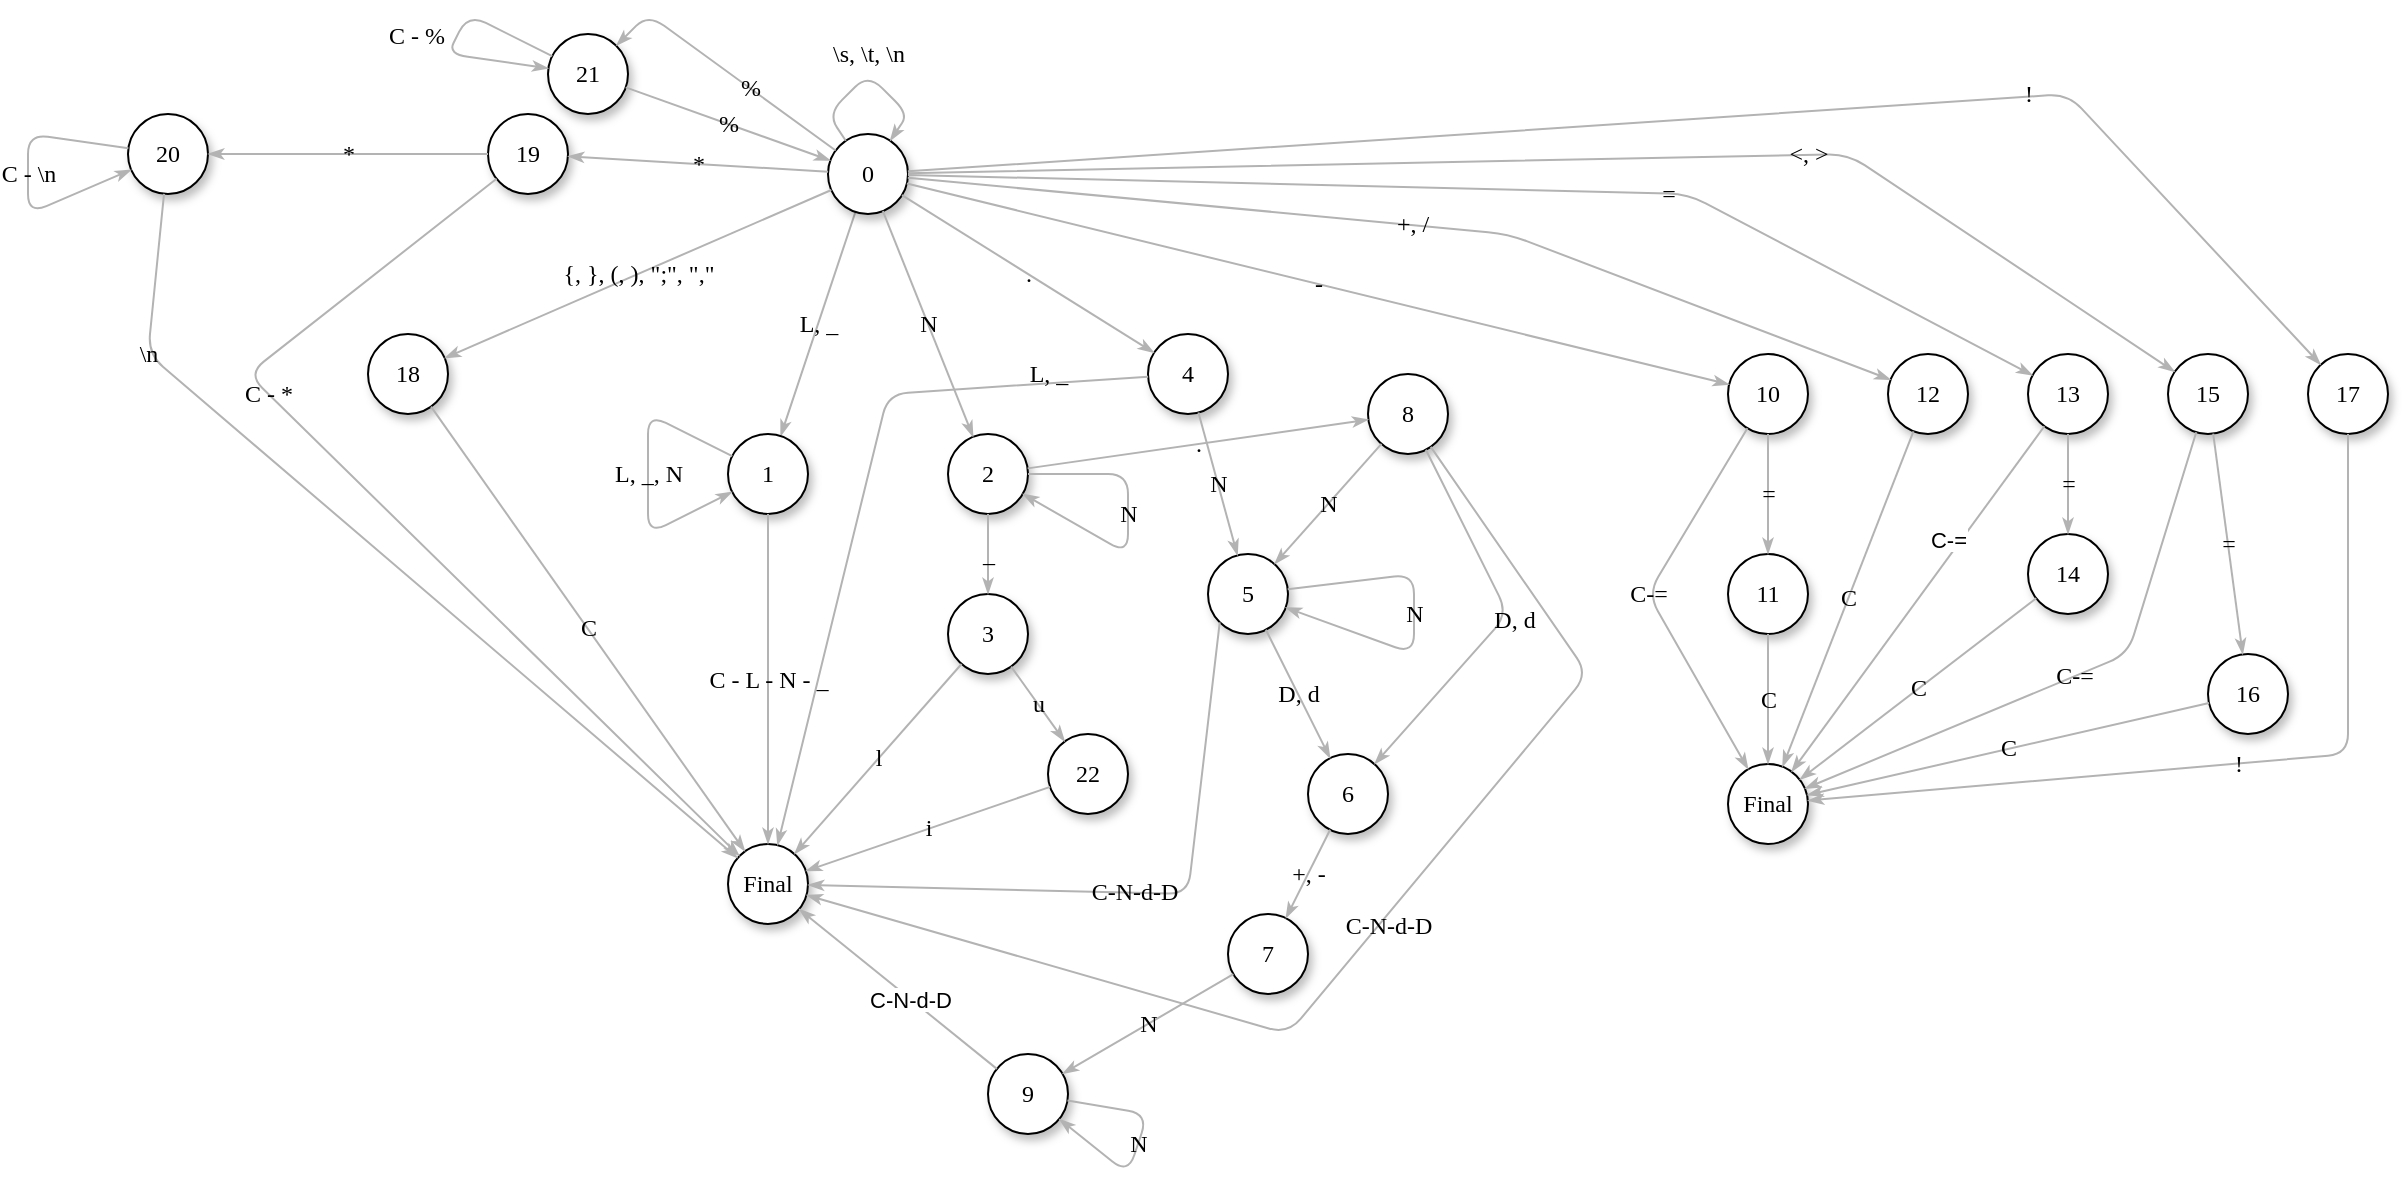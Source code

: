 <mxfile version="21.7.5" type="device">
  <diagram name="Page-1" id="42789a77-a242-8287-6e28-9cd8cfd52e62">
    <mxGraphModel dx="1897" dy="1252" grid="1" gridSize="10" guides="1" tooltips="1" connect="1" arrows="1" fold="1" page="1" pageScale="1" pageWidth="1100" pageHeight="850" background="none" math="0" shadow="0">
      <root>
        <mxCell id="0" />
        <mxCell id="1" parent="0" />
        <mxCell id="1ea317790d2ca983-13" value="L,&amp;nbsp;_" style="edgeStyle=none;rounded=1;html=1;labelBackgroundColor=none;startArrow=none;startFill=0;startSize=5;endArrow=classicThin;endFill=1;endSize=5;jettySize=auto;orthogonalLoop=1;strokeColor=#B3B3B3;strokeWidth=1;fontFamily=Verdana;fontSize=12" parent="1" source="1ea317790d2ca983-1" target="5TJmGQOhdWTkcNkg_cm5-1" edge="1">
          <mxGeometry relative="1" as="geometry">
            <mxPoint x="279.194" y="201.637" as="targetPoint" />
          </mxGeometry>
        </mxCell>
        <mxCell id="1ea317790d2ca983-1" value="0" style="ellipse;whiteSpace=wrap;html=1;rounded=0;shadow=1;comic=0;labelBackgroundColor=none;strokeWidth=1;fontFamily=Verdana;fontSize=12;align=center;" parent="1" vertex="1">
          <mxGeometry x="370" y="50" width="40" height="40" as="geometry" />
        </mxCell>
        <mxCell id="5TJmGQOhdWTkcNkg_cm5-1" value="1" style="ellipse;whiteSpace=wrap;html=1;rounded=0;shadow=1;comic=0;labelBackgroundColor=none;strokeWidth=1;fontFamily=Verdana;fontSize=12;align=center;" parent="1" vertex="1">
          <mxGeometry x="320" y="200" width="40" height="40" as="geometry" />
        </mxCell>
        <mxCell id="5TJmGQOhdWTkcNkg_cm5-3" value="L,&amp;nbsp;_, N" style="edgeStyle=none;rounded=1;html=1;labelBackgroundColor=none;startArrow=none;startFill=0;startSize=5;endArrow=classicThin;endFill=1;endSize=5;jettySize=auto;orthogonalLoop=1;strokeColor=#B3B3B3;strokeWidth=1;fontFamily=Verdana;fontSize=12;elbow=vertical;" parent="1" source="5TJmGQOhdWTkcNkg_cm5-1" target="5TJmGQOhdWTkcNkg_cm5-1" edge="1">
          <mxGeometry relative="1" as="geometry">
            <mxPoint x="420" y="220" as="targetPoint" />
            <mxPoint x="415" y="173" as="sourcePoint" />
            <Array as="points">
              <mxPoint x="280" y="190" />
            </Array>
            <mxPoint as="offset" />
          </mxGeometry>
        </mxCell>
        <mxCell id="CXH7mc3UCMZAINpEjaV8-1" value="2" style="ellipse;whiteSpace=wrap;html=1;rounded=0;shadow=1;comic=0;labelBackgroundColor=none;strokeWidth=1;fontFamily=Verdana;fontSize=12;align=center;" parent="1" vertex="1">
          <mxGeometry x="430" y="200" width="40" height="40" as="geometry" />
        </mxCell>
        <mxCell id="CXH7mc3UCMZAINpEjaV8-2" value="N" style="edgeStyle=none;rounded=1;html=1;labelBackgroundColor=none;startArrow=none;startFill=0;startSize=5;endArrow=classicThin;endFill=1;endSize=5;jettySize=auto;orthogonalLoop=1;strokeColor=#B3B3B3;strokeWidth=1;fontFamily=Verdana;fontSize=12" parent="1" source="1ea317790d2ca983-1" target="CXH7mc3UCMZAINpEjaV8-1" edge="1">
          <mxGeometry relative="1" as="geometry">
            <mxPoint x="365" y="217" as="targetPoint" />
            <mxPoint x="415" y="173" as="sourcePoint" />
          </mxGeometry>
        </mxCell>
        <mxCell id="CXH7mc3UCMZAINpEjaV8-3" value="Final" style="ellipse;whiteSpace=wrap;html=1;rounded=0;shadow=1;comic=0;labelBackgroundColor=none;strokeWidth=1;fontFamily=Verdana;fontSize=12;align=center;" parent="1" vertex="1">
          <mxGeometry x="320" y="405" width="40" height="40" as="geometry" />
        </mxCell>
        <mxCell id="CXH7mc3UCMZAINpEjaV8-4" value="C - L - N - _" style="edgeStyle=none;rounded=1;html=1;labelBackgroundColor=none;startArrow=none;startFill=0;startSize=5;endArrow=classicThin;endFill=1;endSize=5;jettySize=auto;orthogonalLoop=1;strokeColor=#B3B3B3;strokeWidth=1;fontFamily=Verdana;fontSize=12" parent="1" source="5TJmGQOhdWTkcNkg_cm5-1" target="CXH7mc3UCMZAINpEjaV8-3" edge="1">
          <mxGeometry relative="1" as="geometry">
            <mxPoint x="365" y="217" as="targetPoint" />
            <mxPoint x="415" y="173" as="sourcePoint" />
          </mxGeometry>
        </mxCell>
        <mxCell id="CXH7mc3UCMZAINpEjaV8-5" value="N" style="edgeStyle=none;rounded=1;html=1;labelBackgroundColor=none;startArrow=none;startFill=0;startSize=5;endArrow=classicThin;endFill=1;endSize=5;jettySize=auto;orthogonalLoop=1;strokeColor=#B3B3B3;strokeWidth=1;fontFamily=Verdana;fontSize=12;elbow=vertical;" parent="1" source="CXH7mc3UCMZAINpEjaV8-1" target="CXH7mc3UCMZAINpEjaV8-1" edge="1">
          <mxGeometry x="-0.07" relative="1" as="geometry">
            <mxPoint x="312" y="239" as="targetPoint" />
            <mxPoint x="312" y="221" as="sourcePoint" />
            <Array as="points">
              <mxPoint x="520" y="220" />
              <mxPoint x="520" y="260" />
            </Array>
            <mxPoint as="offset" />
          </mxGeometry>
        </mxCell>
        <mxCell id="CXH7mc3UCMZAINpEjaV8-6" value="3" style="ellipse;whiteSpace=wrap;html=1;rounded=0;shadow=1;comic=0;labelBackgroundColor=none;strokeWidth=1;fontFamily=Verdana;fontSize=12;align=center;" parent="1" vertex="1">
          <mxGeometry x="430" y="280" width="40" height="40" as="geometry" />
        </mxCell>
        <mxCell id="CXH7mc3UCMZAINpEjaV8-7" value="_" style="edgeStyle=none;rounded=1;html=1;labelBackgroundColor=none;startArrow=none;startFill=0;startSize=5;endArrow=classicThin;endFill=1;endSize=5;jettySize=auto;orthogonalLoop=1;strokeColor=#B3B3B3;strokeWidth=1;fontFamily=Verdana;fontSize=12" parent="1" source="CXH7mc3UCMZAINpEjaV8-1" target="CXH7mc3UCMZAINpEjaV8-6" edge="1">
          <mxGeometry relative="1" as="geometry">
            <mxPoint x="448" y="214" as="targetPoint" />
            <mxPoint x="422" y="176" as="sourcePoint" />
          </mxGeometry>
        </mxCell>
        <mxCell id="CXH7mc3UCMZAINpEjaV8-9" value="l" style="edgeStyle=none;rounded=1;html=1;labelBackgroundColor=none;startArrow=none;startFill=0;startSize=5;endArrow=classicThin;endFill=1;endSize=5;jettySize=auto;orthogonalLoop=1;strokeColor=#B3B3B3;strokeWidth=1;fontFamily=Verdana;fontSize=12" parent="1" source="CXH7mc3UCMZAINpEjaV8-6" target="CXH7mc3UCMZAINpEjaV8-3" edge="1">
          <mxGeometry x="-0.002" relative="1" as="geometry">
            <mxPoint x="353.815" y="410.538" as="targetPoint" />
            <mxPoint x="436.149" y="324.428" as="sourcePoint" />
            <mxPoint as="offset" />
          </mxGeometry>
        </mxCell>
        <mxCell id="CXH7mc3UCMZAINpEjaV8-10" value="8" style="ellipse;whiteSpace=wrap;html=1;rounded=0;shadow=1;comic=0;labelBackgroundColor=none;strokeWidth=1;fontFamily=Verdana;fontSize=12;align=center;" parent="1" vertex="1">
          <mxGeometry x="640" y="170" width="40" height="40" as="geometry" />
        </mxCell>
        <mxCell id="CXH7mc3UCMZAINpEjaV8-14" value="5" style="ellipse;whiteSpace=wrap;html=1;rounded=0;shadow=1;comic=0;labelBackgroundColor=none;strokeWidth=1;fontFamily=Verdana;fontSize=12;align=center;" parent="1" vertex="1">
          <mxGeometry x="560" y="260" width="40" height="40" as="geometry" />
        </mxCell>
        <mxCell id="CXH7mc3UCMZAINpEjaV8-18" value="N" style="edgeStyle=none;rounded=1;html=1;labelBackgroundColor=none;startArrow=none;startFill=0;startSize=5;endArrow=classicThin;endFill=1;endSize=5;jettySize=auto;orthogonalLoop=1;strokeColor=#B3B3B3;strokeWidth=1;fontFamily=Verdana;fontSize=12" parent="1" source="CXH7mc3UCMZAINpEjaV8-10" target="CXH7mc3UCMZAINpEjaV8-14" edge="1">
          <mxGeometry relative="1" as="geometry">
            <mxPoint x="571" y="205" as="targetPoint" />
            <mxPoint x="429" y="165" as="sourcePoint" />
          </mxGeometry>
        </mxCell>
        <mxCell id="CXH7mc3UCMZAINpEjaV8-21" value="N" style="edgeStyle=none;rounded=1;html=1;labelBackgroundColor=none;startArrow=none;startFill=0;startSize=5;endArrow=classicThin;endFill=1;endSize=5;jettySize=auto;orthogonalLoop=1;strokeColor=#B3B3B3;strokeWidth=1;fontFamily=Verdana;fontSize=12;elbow=vertical;" parent="1" source="CXH7mc3UCMZAINpEjaV8-14" target="CXH7mc3UCMZAINpEjaV8-14" edge="1">
          <mxGeometry x="-0.027" relative="1" as="geometry">
            <mxPoint x="610" y="280" as="targetPoint" />
            <mxPoint x="613" y="270" as="sourcePoint" />
            <Array as="points">
              <mxPoint x="663" y="270" />
              <mxPoint x="663" y="310" />
            </Array>
            <mxPoint as="offset" />
          </mxGeometry>
        </mxCell>
        <mxCell id="CXH7mc3UCMZAINpEjaV8-22" value="6" style="ellipse;whiteSpace=wrap;html=1;rounded=0;shadow=1;comic=0;labelBackgroundColor=none;strokeWidth=1;fontFamily=Verdana;fontSize=12;align=center;" parent="1" vertex="1">
          <mxGeometry x="610" y="360" width="40" height="40" as="geometry" />
        </mxCell>
        <mxCell id="CXH7mc3UCMZAINpEjaV8-23" value="D, d" style="edgeStyle=none;rounded=1;html=1;labelBackgroundColor=none;startArrow=none;startFill=0;startSize=5;endArrow=classicThin;endFill=1;endSize=5;jettySize=auto;orthogonalLoop=1;strokeColor=#B3B3B3;strokeWidth=1;fontFamily=Verdana;fontSize=12" parent="1" source="CXH7mc3UCMZAINpEjaV8-14" target="CXH7mc3UCMZAINpEjaV8-22" edge="1">
          <mxGeometry relative="1" as="geometry">
            <mxPoint x="590" y="270" as="targetPoint" />
            <mxPoint x="590" y="230" as="sourcePoint" />
          </mxGeometry>
        </mxCell>
        <mxCell id="CXH7mc3UCMZAINpEjaV8-24" value="D, d" style="edgeStyle=none;rounded=1;html=1;labelBackgroundColor=none;startArrow=none;startFill=0;startSize=5;endArrow=classicThin;endFill=1;endSize=5;jettySize=auto;orthogonalLoop=1;strokeColor=#B3B3B3;strokeWidth=1;fontFamily=Verdana;fontSize=12" parent="1" source="CXH7mc3UCMZAINpEjaV8-10" target="CXH7mc3UCMZAINpEjaV8-22" edge="1">
          <mxGeometry x="-0.04" y="4" relative="1" as="geometry">
            <mxPoint x="590" y="270" as="targetPoint" />
            <mxPoint x="590" y="230" as="sourcePoint" />
            <Array as="points">
              <mxPoint x="710" y="290" />
            </Array>
            <mxPoint as="offset" />
          </mxGeometry>
        </mxCell>
        <mxCell id="CXH7mc3UCMZAINpEjaV8-25" value="7" style="ellipse;whiteSpace=wrap;html=1;rounded=0;shadow=1;comic=0;labelBackgroundColor=none;strokeWidth=1;fontFamily=Verdana;fontSize=12;align=center;" parent="1" vertex="1">
          <mxGeometry x="570" y="440" width="40" height="40" as="geometry" />
        </mxCell>
        <mxCell id="CXH7mc3UCMZAINpEjaV8-26" value="+, -" style="edgeStyle=none;rounded=1;html=1;labelBackgroundColor=none;startArrow=none;startFill=0;startSize=5;endArrow=classicThin;endFill=1;endSize=5;jettySize=auto;orthogonalLoop=1;strokeColor=#B3B3B3;strokeWidth=1;fontFamily=Verdana;fontSize=12" parent="1" source="CXH7mc3UCMZAINpEjaV8-22" target="CXH7mc3UCMZAINpEjaV8-25" edge="1">
          <mxGeometry relative="1" as="geometry">
            <mxPoint x="590" y="350" as="targetPoint" />
            <mxPoint x="590" y="310" as="sourcePoint" />
          </mxGeometry>
        </mxCell>
        <mxCell id="CXH7mc3UCMZAINpEjaV8-28" value="4" style="ellipse;whiteSpace=wrap;html=1;rounded=0;shadow=1;comic=0;labelBackgroundColor=none;strokeWidth=1;fontFamily=Verdana;fontSize=12;align=center;" parent="1" vertex="1">
          <mxGeometry x="530" y="150" width="40" height="40" as="geometry" />
        </mxCell>
        <mxCell id="CXH7mc3UCMZAINpEjaV8-31" value="." style="edgeStyle=none;rounded=1;html=1;labelBackgroundColor=none;startArrow=none;startFill=0;startSize=5;endArrow=classicThin;endFill=1;endSize=5;jettySize=auto;orthogonalLoop=1;strokeColor=#B3B3B3;strokeWidth=1;fontFamily=Verdana;fontSize=12" parent="1" source="1ea317790d2ca983-1" target="CXH7mc3UCMZAINpEjaV8-28" edge="1">
          <mxGeometry relative="1" as="geometry">
            <mxPoint x="623" y="295" as="targetPoint" />
            <mxPoint x="677" y="235" as="sourcePoint" />
          </mxGeometry>
        </mxCell>
        <mxCell id="CXH7mc3UCMZAINpEjaV8-32" value="." style="edgeStyle=none;rounded=1;html=1;labelBackgroundColor=none;startArrow=none;startFill=0;startSize=5;endArrow=classicThin;endFill=1;endSize=5;jettySize=auto;orthogonalLoop=1;strokeColor=#B3B3B3;strokeWidth=1;fontFamily=Verdana;fontSize=12" parent="1" source="CXH7mc3UCMZAINpEjaV8-1" target="CXH7mc3UCMZAINpEjaV8-10" edge="1">
          <mxGeometry relative="1" as="geometry">
            <mxPoint x="633" y="305" as="targetPoint" />
            <mxPoint x="687" y="245" as="sourcePoint" />
          </mxGeometry>
        </mxCell>
        <mxCell id="CXH7mc3UCMZAINpEjaV8-35" value="N" style="edgeStyle=none;rounded=1;html=1;labelBackgroundColor=none;startArrow=none;startFill=0;startSize=5;endArrow=classicThin;endFill=1;endSize=5;jettySize=auto;orthogonalLoop=1;strokeColor=#B3B3B3;strokeWidth=1;fontFamily=Verdana;fontSize=12;" parent="1" source="CXH7mc3UCMZAINpEjaV8-28" target="CXH7mc3UCMZAINpEjaV8-14" edge="1">
          <mxGeometry relative="1" as="geometry">
            <mxPoint x="500" y="160" as="targetPoint" />
            <mxPoint x="430" y="160" as="sourcePoint" />
          </mxGeometry>
        </mxCell>
        <mxCell id="CXH7mc3UCMZAINpEjaV8-38" value="C-N-d-D" style="edgeStyle=none;rounded=1;html=1;labelBackgroundColor=none;startArrow=none;startFill=0;startSize=5;endArrow=classicThin;endFill=1;endSize=5;jettySize=auto;orthogonalLoop=1;strokeColor=#B3B3B3;strokeWidth=1;fontFamily=Verdana;fontSize=12;exitX=0;exitY=1;exitDx=0;exitDy=0;" parent="1" source="CXH7mc3UCMZAINpEjaV8-14" target="CXH7mc3UCMZAINpEjaV8-3" edge="1">
          <mxGeometry relative="1" as="geometry">
            <mxPoint x="364" y="421" as="targetPoint" />
            <mxPoint x="446" y="334" as="sourcePoint" />
            <Array as="points">
              <mxPoint x="550" y="430" />
            </Array>
          </mxGeometry>
        </mxCell>
        <mxCell id="CXH7mc3UCMZAINpEjaV8-39" value="C-N-d-D" style="edgeStyle=none;rounded=1;html=1;labelBackgroundColor=none;startArrow=none;startFill=0;startSize=5;endArrow=classicThin;endFill=1;endSize=5;jettySize=auto;orthogonalLoop=1;strokeColor=#B3B3B3;strokeWidth=1;fontFamily=Verdana;fontSize=12" parent="1" source="CXH7mc3UCMZAINpEjaV8-10" target="CXH7mc3UCMZAINpEjaV8-3" edge="1">
          <mxGeometry x="-0.04" y="4" relative="1" as="geometry">
            <mxPoint x="608" y="361" as="targetPoint" />
            <mxPoint x="679" y="218" as="sourcePoint" />
            <Array as="points">
              <mxPoint x="750" y="320" />
              <mxPoint x="600" y="500" />
            </Array>
            <mxPoint as="offset" />
          </mxGeometry>
        </mxCell>
        <mxCell id="CXH7mc3UCMZAINpEjaV8-40" value="9" style="ellipse;whiteSpace=wrap;html=1;rounded=0;shadow=1;comic=0;labelBackgroundColor=none;strokeWidth=1;fontFamily=Verdana;fontSize=12;align=center;" parent="1" vertex="1">
          <mxGeometry x="450" y="510" width="40" height="40" as="geometry" />
        </mxCell>
        <mxCell id="CXH7mc3UCMZAINpEjaV8-41" value="N" style="edgeStyle=none;rounded=1;html=1;labelBackgroundColor=none;startArrow=none;startFill=0;startSize=5;endArrow=classicThin;endFill=1;endSize=5;jettySize=auto;orthogonalLoop=1;strokeColor=#B3B3B3;strokeWidth=1;fontFamily=Verdana;fontSize=12" parent="1" source="CXH7mc3UCMZAINpEjaV8-25" target="CXH7mc3UCMZAINpEjaV8-40" edge="1">
          <mxGeometry relative="1" as="geometry">
            <mxPoint x="567" y="431" as="targetPoint" />
            <mxPoint x="583" y="389" as="sourcePoint" />
          </mxGeometry>
        </mxCell>
        <mxCell id="CXH7mc3UCMZAINpEjaV8-42" value="N" style="edgeStyle=none;rounded=1;html=1;labelBackgroundColor=none;startArrow=none;startFill=0;startSize=5;endArrow=classicThin;endFill=1;endSize=5;jettySize=auto;orthogonalLoop=1;strokeColor=#B3B3B3;strokeWidth=1;fontFamily=Verdana;fontSize=12;elbow=vertical;" parent="1" source="CXH7mc3UCMZAINpEjaV8-40" target="CXH7mc3UCMZAINpEjaV8-40" edge="1">
          <mxGeometry x="-0.027" relative="1" as="geometry">
            <mxPoint x="490" y="567" as="targetPoint" />
            <mxPoint x="491" y="558" as="sourcePoint" />
            <Array as="points">
              <mxPoint x="530" y="540" />
              <mxPoint x="520" y="570" />
            </Array>
            <mxPoint as="offset" />
          </mxGeometry>
        </mxCell>
        <mxCell id="CXH7mc3UCMZAINpEjaV8-43" value="&#xa;&lt;span style=&quot;color: rgb(0, 0, 0); font-family: Helvetica; font-size: 11px; font-style: normal; font-variant-ligatures: normal; font-variant-caps: normal; font-weight: 400; letter-spacing: normal; orphans: 2; text-align: center; text-indent: 0px; text-transform: none; widows: 2; word-spacing: 0px; -webkit-text-stroke-width: 0px; background-color: rgb(255, 255, 255); text-decoration-thickness: initial; text-decoration-style: initial; text-decoration-color: initial; float: none; display: inline !important;&quot;&gt;C-N-d-D&lt;/span&gt;&#xa;&#xa;" style="edgeStyle=none;rounded=1;html=1;labelBackgroundColor=none;startArrow=none;startFill=0;startSize=5;endArrow=classicThin;endFill=1;endSize=5;jettySize=auto;orthogonalLoop=1;strokeColor=#B3B3B3;strokeWidth=1;fontFamily=Verdana;fontSize=12" parent="1" source="CXH7mc3UCMZAINpEjaV8-40" target="CXH7mc3UCMZAINpEjaV8-3" edge="1">
          <mxGeometry x="-0.185" y="7" relative="1" as="geometry">
            <mxPoint x="364" y="421" as="targetPoint" />
            <mxPoint x="446" y="334" as="sourcePoint" />
            <mxPoint x="1" as="offset" />
          </mxGeometry>
        </mxCell>
        <mxCell id="CXH7mc3UCMZAINpEjaV8-45" value="10" style="ellipse;whiteSpace=wrap;html=1;rounded=0;shadow=1;comic=0;labelBackgroundColor=none;strokeWidth=1;fontFamily=Verdana;fontSize=12;align=center;" parent="1" vertex="1">
          <mxGeometry x="820" y="160" width="40" height="40" as="geometry" />
        </mxCell>
        <mxCell id="CXH7mc3UCMZAINpEjaV8-46" value="-" style="edgeStyle=none;rounded=1;html=1;labelBackgroundColor=none;startArrow=none;startFill=0;startSize=5;endArrow=classicThin;endFill=1;endSize=5;jettySize=auto;orthogonalLoop=1;strokeColor=#B3B3B3;strokeWidth=1;fontFamily=Verdana;fontSize=12" parent="1" source="1ea317790d2ca983-1" target="CXH7mc3UCMZAINpEjaV8-45" edge="1">
          <mxGeometry relative="1" as="geometry">
            <mxPoint x="543" y="169" as="targetPoint" />
            <mxPoint x="417" y="91" as="sourcePoint" />
          </mxGeometry>
        </mxCell>
        <mxCell id="CXH7mc3UCMZAINpEjaV8-48" value="11" style="ellipse;whiteSpace=wrap;html=1;rounded=0;shadow=1;comic=0;labelBackgroundColor=none;strokeWidth=1;fontFamily=Verdana;fontSize=12;align=center;" parent="1" vertex="1">
          <mxGeometry x="820" y="260" width="40" height="40" as="geometry" />
        </mxCell>
        <mxCell id="CXH7mc3UCMZAINpEjaV8-49" value="=" style="edgeStyle=none;rounded=1;html=1;labelBackgroundColor=none;startArrow=none;startFill=0;startSize=5;endArrow=classicThin;endFill=1;endSize=5;jettySize=auto;orthogonalLoop=1;strokeColor=#B3B3B3;strokeWidth=1;fontFamily=Verdana;fontSize=12" parent="1" source="CXH7mc3UCMZAINpEjaV8-45" target="CXH7mc3UCMZAINpEjaV8-48" edge="1">
          <mxGeometry relative="1" as="geometry">
            <mxPoint x="543" y="169" as="targetPoint" />
            <mxPoint x="417" y="91" as="sourcePoint" />
          </mxGeometry>
        </mxCell>
        <mxCell id="CXH7mc3UCMZAINpEjaV8-50" value="Final" style="ellipse;whiteSpace=wrap;html=1;rounded=0;shadow=1;comic=0;labelBackgroundColor=none;strokeWidth=1;fontFamily=Verdana;fontSize=12;align=center;" parent="1" vertex="1">
          <mxGeometry x="820" y="365" width="40" height="40" as="geometry" />
        </mxCell>
        <mxCell id="CXH7mc3UCMZAINpEjaV8-51" value="C" style="edgeStyle=none;rounded=1;html=1;labelBackgroundColor=none;startArrow=none;startFill=0;startSize=5;endArrow=classicThin;endFill=1;endSize=5;jettySize=auto;orthogonalLoop=1;strokeColor=#B3B3B3;strokeWidth=1;fontFamily=Verdana;fontSize=12" parent="1" source="CXH7mc3UCMZAINpEjaV8-48" target="CXH7mc3UCMZAINpEjaV8-50" edge="1">
          <mxGeometry relative="1" as="geometry">
            <mxPoint x="850" y="270" as="targetPoint" />
            <mxPoint x="850" y="210" as="sourcePoint" />
          </mxGeometry>
        </mxCell>
        <mxCell id="CXH7mc3UCMZAINpEjaV8-52" value="12" style="ellipse;whiteSpace=wrap;html=1;rounded=0;shadow=1;comic=0;labelBackgroundColor=none;strokeWidth=1;fontFamily=Verdana;fontSize=12;align=center;" parent="1" vertex="1">
          <mxGeometry x="900" y="160" width="40" height="40" as="geometry" />
        </mxCell>
        <mxCell id="CXH7mc3UCMZAINpEjaV8-53" value="+, /" style="edgeStyle=none;rounded=1;html=1;labelBackgroundColor=none;startArrow=none;startFill=0;startSize=5;endArrow=classicThin;endFill=1;endSize=5;jettySize=auto;orthogonalLoop=1;strokeColor=#B3B3B3;strokeWidth=1;fontFamily=Verdana;fontSize=12" parent="1" source="1ea317790d2ca983-1" target="CXH7mc3UCMZAINpEjaV8-52" edge="1">
          <mxGeometry relative="1" as="geometry">
            <mxPoint x="901.316" y="172.866" as="targetPoint" />
            <mxPoint x="409.915" y="71.837" as="sourcePoint" />
            <Array as="points">
              <mxPoint x="710" y="100" />
            </Array>
          </mxGeometry>
        </mxCell>
        <mxCell id="CXH7mc3UCMZAINpEjaV8-54" value="C-=" style="edgeStyle=none;rounded=1;html=1;labelBackgroundColor=none;startArrow=none;startFill=0;startSize=5;endArrow=classicThin;endFill=1;endSize=5;jettySize=auto;orthogonalLoop=1;strokeColor=#B3B3B3;strokeWidth=1;fontFamily=Verdana;fontSize=12" parent="1" source="CXH7mc3UCMZAINpEjaV8-45" target="CXH7mc3UCMZAINpEjaV8-50" edge="1">
          <mxGeometry x="-0.022" relative="1" as="geometry">
            <mxPoint x="650" y="203" as="targetPoint" />
            <mxPoint x="480" y="227" as="sourcePoint" />
            <Array as="points">
              <mxPoint x="780" y="280" />
            </Array>
            <mxPoint as="offset" />
          </mxGeometry>
        </mxCell>
        <mxCell id="CXH7mc3UCMZAINpEjaV8-55" value="C" style="edgeStyle=none;rounded=1;html=1;labelBackgroundColor=none;startArrow=none;startFill=0;startSize=5;endArrow=classicThin;endFill=1;endSize=5;jettySize=auto;orthogonalLoop=1;strokeColor=#B3B3B3;strokeWidth=1;fontFamily=Verdana;fontSize=12" parent="1" source="CXH7mc3UCMZAINpEjaV8-52" target="CXH7mc3UCMZAINpEjaV8-50" edge="1">
          <mxGeometry relative="1" as="geometry">
            <mxPoint x="850" y="375" as="targetPoint" />
            <mxPoint x="850" y="310" as="sourcePoint" />
          </mxGeometry>
        </mxCell>
        <mxCell id="CXH7mc3UCMZAINpEjaV8-57" value="13" style="ellipse;whiteSpace=wrap;html=1;rounded=0;shadow=1;comic=0;labelBackgroundColor=none;strokeWidth=1;fontFamily=Verdana;fontSize=12;align=center;" parent="1" vertex="1">
          <mxGeometry x="970" y="160" width="40" height="40" as="geometry" />
        </mxCell>
        <mxCell id="CXH7mc3UCMZAINpEjaV8-58" value="=" style="edgeStyle=none;rounded=1;html=1;labelBackgroundColor=none;startArrow=none;startFill=0;startSize=5;endArrow=classicThin;endFill=1;endSize=5;jettySize=auto;orthogonalLoop=1;strokeColor=#B3B3B3;strokeWidth=1;fontFamily=Verdana;fontSize=12" parent="1" source="1ea317790d2ca983-1" target="CXH7mc3UCMZAINpEjaV8-57" edge="1">
          <mxGeometry x="0.3" relative="1" as="geometry">
            <mxPoint x="911" y="183" as="targetPoint" />
            <mxPoint x="420" y="82" as="sourcePoint" />
            <Array as="points">
              <mxPoint x="800" y="80" />
            </Array>
            <mxPoint as="offset" />
          </mxGeometry>
        </mxCell>
        <mxCell id="CXH7mc3UCMZAINpEjaV8-60" value="14" style="ellipse;whiteSpace=wrap;html=1;rounded=0;shadow=1;comic=0;labelBackgroundColor=none;strokeWidth=1;fontFamily=Verdana;fontSize=12;align=center;" parent="1" vertex="1">
          <mxGeometry x="970" y="250" width="40" height="40" as="geometry" />
        </mxCell>
        <mxCell id="CXH7mc3UCMZAINpEjaV8-61" value="=" style="edgeStyle=none;rounded=1;html=1;labelBackgroundColor=none;startArrow=none;startFill=0;startSize=5;endArrow=classicThin;endFill=1;endSize=5;jettySize=auto;orthogonalLoop=1;strokeColor=#B3B3B3;strokeWidth=1;fontFamily=Verdana;fontSize=12" parent="1" source="CXH7mc3UCMZAINpEjaV8-57" target="CXH7mc3UCMZAINpEjaV8-60" edge="1">
          <mxGeometry relative="1" as="geometry">
            <mxPoint x="850" y="270" as="targetPoint" />
            <mxPoint x="850" y="210" as="sourcePoint" />
          </mxGeometry>
        </mxCell>
        <mxCell id="CXH7mc3UCMZAINpEjaV8-62" value="C" style="edgeStyle=none;rounded=1;html=1;labelBackgroundColor=none;startArrow=none;startFill=0;startSize=5;endArrow=classicThin;endFill=1;endSize=5;jettySize=auto;orthogonalLoop=1;strokeColor=#B3B3B3;strokeWidth=1;fontFamily=Verdana;fontSize=12" parent="1" source="CXH7mc3UCMZAINpEjaV8-60" target="CXH7mc3UCMZAINpEjaV8-50" edge="1">
          <mxGeometry relative="1" as="geometry">
            <mxPoint x="850" y="375" as="targetPoint" />
            <mxPoint x="850" y="310" as="sourcePoint" />
          </mxGeometry>
        </mxCell>
        <mxCell id="CXH7mc3UCMZAINpEjaV8-63" value="15" style="ellipse;whiteSpace=wrap;html=1;rounded=0;shadow=1;comic=0;labelBackgroundColor=none;strokeWidth=1;fontFamily=Verdana;fontSize=12;align=center;" parent="1" vertex="1">
          <mxGeometry x="1040" y="160" width="40" height="40" as="geometry" />
        </mxCell>
        <mxCell id="CXH7mc3UCMZAINpEjaV8-64" value="&amp;lt;, &amp;gt;" style="edgeStyle=none;rounded=1;html=1;labelBackgroundColor=none;startArrow=none;startFill=0;startSize=5;endArrow=classicThin;endFill=1;endSize=5;jettySize=auto;orthogonalLoop=1;strokeColor=#B3B3B3;strokeWidth=1;fontFamily=Verdana;fontSize=12" parent="1" source="1ea317790d2ca983-1" target="CXH7mc3UCMZAINpEjaV8-63" edge="1">
          <mxGeometry x="0.351" relative="1" as="geometry">
            <mxPoint x="982" y="181" as="targetPoint" />
            <mxPoint x="420" y="80" as="sourcePoint" />
            <Array as="points">
              <mxPoint x="880" y="60" />
            </Array>
            <mxPoint as="offset" />
          </mxGeometry>
        </mxCell>
        <mxCell id="CXH7mc3UCMZAINpEjaV8-66" value="16" style="ellipse;whiteSpace=wrap;html=1;rounded=0;shadow=1;comic=0;labelBackgroundColor=none;strokeWidth=1;fontFamily=Verdana;fontSize=12;align=center;" parent="1" vertex="1">
          <mxGeometry x="1060" y="310" width="40" height="40" as="geometry" />
        </mxCell>
        <mxCell id="CXH7mc3UCMZAINpEjaV8-67" value="C-=" style="edgeStyle=none;rounded=1;html=1;labelBackgroundColor=none;startArrow=none;startFill=0;startSize=5;endArrow=classicThin;endFill=1;endSize=5;jettySize=auto;orthogonalLoop=1;strokeColor=#B3B3B3;strokeWidth=1;fontFamily=Verdana;fontSize=12" parent="1" source="CXH7mc3UCMZAINpEjaV8-63" target="CXH7mc3UCMZAINpEjaV8-50" edge="1">
          <mxGeometry relative="1" as="geometry">
            <mxPoint x="857" y="376" as="targetPoint" />
            <mxPoint x="923" y="209" as="sourcePoint" />
            <Array as="points">
              <mxPoint x="1020" y="310" />
            </Array>
          </mxGeometry>
        </mxCell>
        <mxCell id="CXH7mc3UCMZAINpEjaV8-69" value="=" style="edgeStyle=none;rounded=1;html=1;labelBackgroundColor=none;startArrow=none;startFill=0;startSize=5;endArrow=classicThin;endFill=1;endSize=5;jettySize=auto;orthogonalLoop=1;strokeColor=#B3B3B3;strokeWidth=1;fontFamily=Verdana;fontSize=12" parent="1" source="CXH7mc3UCMZAINpEjaV8-63" target="CXH7mc3UCMZAINpEjaV8-66" edge="1">
          <mxGeometry relative="1" as="geometry">
            <mxPoint x="1000" y="260" as="targetPoint" />
            <mxPoint x="1000" y="210" as="sourcePoint" />
          </mxGeometry>
        </mxCell>
        <mxCell id="CXH7mc3UCMZAINpEjaV8-70" value="C" style="edgeStyle=none;rounded=1;html=1;labelBackgroundColor=none;startArrow=none;startFill=0;startSize=5;endArrow=classicThin;endFill=1;endSize=5;jettySize=auto;orthogonalLoop=1;strokeColor=#B3B3B3;strokeWidth=1;fontFamily=Verdana;fontSize=12" parent="1" source="CXH7mc3UCMZAINpEjaV8-66" target="CXH7mc3UCMZAINpEjaV8-50" edge="1">
          <mxGeometry relative="1" as="geometry">
            <mxPoint x="1104" y="301" as="targetPoint" />
            <mxPoint x="1076" y="209" as="sourcePoint" />
          </mxGeometry>
        </mxCell>
        <mxCell id="CXH7mc3UCMZAINpEjaV8-71" value="17" style="ellipse;whiteSpace=wrap;html=1;rounded=0;shadow=1;comic=0;labelBackgroundColor=none;strokeWidth=1;fontFamily=Verdana;fontSize=12;align=center;" parent="1" vertex="1">
          <mxGeometry x="1110" y="160" width="40" height="40" as="geometry" />
        </mxCell>
        <mxCell id="CXH7mc3UCMZAINpEjaV8-72" value="!" style="edgeStyle=none;rounded=1;html=1;labelBackgroundColor=none;startArrow=none;startFill=0;startSize=5;endArrow=classicThin;endFill=1;endSize=5;jettySize=auto;orthogonalLoop=1;strokeColor=#B3B3B3;strokeWidth=1;fontFamily=Verdana;fontSize=12" parent="1" source="1ea317790d2ca983-1" target="CXH7mc3UCMZAINpEjaV8-71" edge="1">
          <mxGeometry x="0.465" y="1" relative="1" as="geometry">
            <mxPoint x="1053" y="179" as="targetPoint" />
            <mxPoint x="420" y="80" as="sourcePoint" />
            <Array as="points">
              <mxPoint x="990" y="30" />
            </Array>
            <mxPoint as="offset" />
          </mxGeometry>
        </mxCell>
        <mxCell id="CXH7mc3UCMZAINpEjaV8-74" value="!" style="edgeStyle=none;rounded=1;html=1;labelBackgroundColor=none;startArrow=none;startFill=0;startSize=5;endArrow=classicThin;endFill=1;endSize=5;jettySize=auto;orthogonalLoop=1;strokeColor=#B3B3B3;strokeWidth=1;fontFamily=Verdana;fontSize=12" parent="1" source="CXH7mc3UCMZAINpEjaV8-71" target="CXH7mc3UCMZAINpEjaV8-50" edge="1">
          <mxGeometry relative="1" as="geometry">
            <mxPoint x="1137.884" y="250.112" as="targetPoint" />
            <mxPoint x="1000" y="210" as="sourcePoint" />
            <Array as="points">
              <mxPoint x="1130" y="360" />
            </Array>
          </mxGeometry>
        </mxCell>
        <mxCell id="CXH7mc3UCMZAINpEjaV8-76" value="L, _" style="edgeStyle=none;rounded=1;html=1;labelBackgroundColor=none;startArrow=none;startFill=0;startSize=5;endArrow=classicThin;endFill=1;endSize=5;jettySize=auto;orthogonalLoop=1;strokeColor=#B3B3B3;strokeWidth=1;fontFamily=Verdana;fontSize=12" parent="1" source="CXH7mc3UCMZAINpEjaV8-28" target="CXH7mc3UCMZAINpEjaV8-3" edge="1">
          <mxGeometry x="-0.725" y="-5" relative="1" as="geometry">
            <mxPoint x="460" y="300" as="targetPoint" />
            <mxPoint x="460" y="250" as="sourcePoint" />
            <Array as="points">
              <mxPoint x="400" y="180" />
            </Array>
            <mxPoint as="offset" />
          </mxGeometry>
        </mxCell>
        <mxCell id="CXH7mc3UCMZAINpEjaV8-78" value="18" style="ellipse;whiteSpace=wrap;html=1;rounded=0;shadow=1;comic=0;labelBackgroundColor=none;strokeWidth=1;fontFamily=Verdana;fontSize=12;align=center;" parent="1" vertex="1">
          <mxGeometry x="140" y="150" width="40" height="40" as="geometry" />
        </mxCell>
        <mxCell id="CXH7mc3UCMZAINpEjaV8-79" value="{, }, (, ), &quot;;&quot;, &quot;,&quot;" style="edgeStyle=none;rounded=1;html=1;labelBackgroundColor=none;startArrow=none;startFill=0;startSize=5;endArrow=classicThin;endFill=1;endSize=5;jettySize=auto;orthogonalLoop=1;strokeColor=#B3B3B3;strokeWidth=1;fontFamily=Verdana;fontSize=12" parent="1" source="1ea317790d2ca983-1" target="CXH7mc3UCMZAINpEjaV8-78" edge="1">
          <mxGeometry relative="1" as="geometry">
            <mxPoint x="178.335" y="162.012" as="targetPoint" />
            <mxPoint x="371.643" y="77.938" as="sourcePoint" />
          </mxGeometry>
        </mxCell>
        <mxCell id="CXH7mc3UCMZAINpEjaV8-80" value="C" style="edgeStyle=none;rounded=1;html=1;labelBackgroundColor=none;startArrow=none;startFill=0;startSize=5;endArrow=classicThin;endFill=1;endSize=5;jettySize=auto;orthogonalLoop=1;strokeColor=#B3B3B3;strokeWidth=1;fontFamily=Verdana;fontSize=12" parent="1" source="CXH7mc3UCMZAINpEjaV8-78" target="CXH7mc3UCMZAINpEjaV8-3" edge="1">
          <mxGeometry relative="1" as="geometry">
            <mxPoint x="350" y="415" as="targetPoint" />
            <mxPoint x="350" y="250" as="sourcePoint" />
          </mxGeometry>
        </mxCell>
        <mxCell id="CXH7mc3UCMZAINpEjaV8-81" value="19" style="ellipse;whiteSpace=wrap;html=1;rounded=0;shadow=1;comic=0;labelBackgroundColor=none;strokeWidth=1;fontFamily=Verdana;fontSize=12;align=center;" parent="1" vertex="1">
          <mxGeometry x="200" y="40" width="40" height="40" as="geometry" />
        </mxCell>
        <mxCell id="CXH7mc3UCMZAINpEjaV8-82" value="*" style="edgeStyle=none;rounded=1;html=1;labelBackgroundColor=none;startArrow=none;startFill=0;startSize=5;endArrow=classicThin;endFill=1;endSize=5;jettySize=auto;orthogonalLoop=1;strokeColor=#B3B3B3;strokeWidth=1;fontFamily=Verdana;fontSize=12" parent="1" source="1ea317790d2ca983-1" target="CXH7mc3UCMZAINpEjaV8-81" edge="1">
          <mxGeometry relative="1" as="geometry">
            <mxPoint x="356" y="211" as="targetPoint" />
            <mxPoint x="394" y="99" as="sourcePoint" />
          </mxGeometry>
        </mxCell>
        <mxCell id="CXH7mc3UCMZAINpEjaV8-84" value="20" style="ellipse;whiteSpace=wrap;html=1;rounded=0;shadow=1;comic=0;labelBackgroundColor=none;strokeWidth=1;fontFamily=Verdana;fontSize=12;align=center;" parent="1" vertex="1">
          <mxGeometry x="20" y="40" width="40" height="40" as="geometry" />
        </mxCell>
        <mxCell id="CXH7mc3UCMZAINpEjaV8-85" value="*" style="edgeStyle=none;rounded=1;html=1;labelBackgroundColor=none;startArrow=none;startFill=0;startSize=5;endArrow=classicThin;endFill=1;endSize=5;jettySize=auto;orthogonalLoop=1;strokeColor=#B3B3B3;strokeWidth=1;fontFamily=Verdana;fontSize=12" parent="1" source="CXH7mc3UCMZAINpEjaV8-81" target="CXH7mc3UCMZAINpEjaV8-84" edge="1">
          <mxGeometry relative="1" as="geometry">
            <mxPoint x="356" y="211" as="targetPoint" />
            <mxPoint x="394" y="99" as="sourcePoint" />
          </mxGeometry>
        </mxCell>
        <mxCell id="CXH7mc3UCMZAINpEjaV8-88" value="C - \n" style="edgeStyle=none;rounded=1;html=1;labelBackgroundColor=none;startArrow=none;startFill=0;startSize=5;endArrow=classicThin;endFill=1;endSize=5;jettySize=auto;orthogonalLoop=1;strokeColor=#B3B3B3;strokeWidth=1;fontFamily=Verdana;fontSize=12;elbow=vertical;" parent="1" source="CXH7mc3UCMZAINpEjaV8-84" target="CXH7mc3UCMZAINpEjaV8-84" edge="1">
          <mxGeometry x="-0.037" relative="1" as="geometry">
            <mxPoint x="127" y="211" as="targetPoint" />
            <mxPoint x="127" y="193" as="sourcePoint" />
            <Array as="points">
              <mxPoint x="-30" y="50" />
              <mxPoint x="-30" y="90" />
            </Array>
            <mxPoint as="offset" />
          </mxGeometry>
        </mxCell>
        <mxCell id="CXH7mc3UCMZAINpEjaV8-90" value="C - *" style="edgeStyle=none;rounded=1;html=1;labelBackgroundColor=none;startArrow=none;startFill=0;startSize=5;endArrow=classicThin;endFill=1;endSize=5;jettySize=auto;orthogonalLoop=1;strokeColor=#B3B3B3;strokeWidth=1;fontFamily=Verdana;fontSize=12;" parent="1" source="CXH7mc3UCMZAINpEjaV8-81" target="CXH7mc3UCMZAINpEjaV8-3" edge="1">
          <mxGeometry x="-0.314" relative="1" as="geometry">
            <mxPoint x="338" y="419" as="targetPoint" />
            <mxPoint x="182" y="196" as="sourcePoint" />
            <Array as="points">
              <mxPoint x="80" y="170" />
            </Array>
            <mxPoint as="offset" />
          </mxGeometry>
        </mxCell>
        <mxCell id="CXH7mc3UCMZAINpEjaV8-91" value="\n" style="edgeStyle=none;rounded=1;html=1;labelBackgroundColor=none;startArrow=none;startFill=0;startSize=5;endArrow=classicThin;endFill=1;endSize=5;jettySize=auto;orthogonalLoop=1;strokeColor=#B3B3B3;strokeWidth=1;fontFamily=Verdana;fontSize=12;" parent="1" source="CXH7mc3UCMZAINpEjaV8-84" target="CXH7mc3UCMZAINpEjaV8-3" edge="1">
          <mxGeometry x="-0.656" relative="1" as="geometry">
            <mxPoint x="330" y="430" as="targetPoint" />
            <mxPoint x="214" y="82" as="sourcePoint" />
            <Array as="points">
              <mxPoint x="30" y="160" />
            </Array>
            <mxPoint as="offset" />
          </mxGeometry>
        </mxCell>
        <mxCell id="CXH7mc3UCMZAINpEjaV8-92" value="21" style="ellipse;whiteSpace=wrap;html=1;rounded=0;shadow=1;comic=0;labelBackgroundColor=none;strokeWidth=1;fontFamily=Verdana;fontSize=12;align=center;" parent="1" vertex="1">
          <mxGeometry x="230" width="40" height="40" as="geometry" />
        </mxCell>
        <mxCell id="CXH7mc3UCMZAINpEjaV8-93" value="%" style="edgeStyle=none;rounded=1;html=1;labelBackgroundColor=none;startArrow=none;startFill=0;startSize=5;endArrow=classicThin;endFill=1;endSize=5;jettySize=auto;orthogonalLoop=1;strokeColor=#B3B3B3;strokeWidth=1;fontFamily=Verdana;fontSize=12" parent="1" source="1ea317790d2ca983-1" target="CXH7mc3UCMZAINpEjaV8-92" edge="1">
          <mxGeometry x="-0.241" relative="1" as="geometry">
            <mxPoint x="250" y="71" as="targetPoint" />
            <mxPoint x="380" y="79" as="sourcePoint" />
            <Array as="points">
              <mxPoint x="280" y="-10" />
            </Array>
            <mxPoint as="offset" />
          </mxGeometry>
        </mxCell>
        <mxCell id="CXH7mc3UCMZAINpEjaV8-94" value="C - %" style="edgeStyle=none;rounded=1;html=1;labelBackgroundColor=none;startArrow=none;startFill=0;startSize=5;endArrow=classicThin;endFill=1;endSize=5;jettySize=auto;orthogonalLoop=1;strokeColor=#B3B3B3;strokeWidth=1;fontFamily=Verdana;fontSize=12;elbow=vertical;" parent="1" source="CXH7mc3UCMZAINpEjaV8-92" target="CXH7mc3UCMZAINpEjaV8-92" edge="1">
          <mxGeometry x="0.256" y="22" relative="1" as="geometry">
            <mxPoint x="-178" y="88" as="targetPoint" />
            <mxPoint x="-180" y="77" as="sourcePoint" />
            <Array as="points">
              <mxPoint x="190" y="-10" />
              <mxPoint x="180" y="10" />
            </Array>
            <mxPoint x="-25" y="12" as="offset" />
          </mxGeometry>
        </mxCell>
        <mxCell id="CXH7mc3UCMZAINpEjaV8-95" value="%" style="edgeStyle=none;rounded=1;html=1;labelBackgroundColor=none;startArrow=none;startFill=0;startSize=5;endArrow=classicThin;endFill=1;endSize=5;jettySize=auto;orthogonalLoop=1;strokeColor=#B3B3B3;strokeWidth=1;fontFamily=Verdana;fontSize=12" parent="1" source="CXH7mc3UCMZAINpEjaV8-92" target="1ea317790d2ca983-1" edge="1">
          <mxGeometry relative="1" as="geometry">
            <mxPoint x="70" y="70" as="targetPoint" />
            <mxPoint x="210" y="70" as="sourcePoint" />
          </mxGeometry>
        </mxCell>
        <mxCell id="1zMnBbW68WMCpPOdpq3a-1" value="\s, \t, \n" style="edgeStyle=none;rounded=1;html=1;labelBackgroundColor=none;startArrow=none;startFill=0;startSize=5;endArrow=classicThin;endFill=1;endSize=5;jettySize=auto;orthogonalLoop=1;strokeColor=#B3B3B3;strokeWidth=1;fontFamily=Verdana;fontSize=12;" parent="1" source="1ea317790d2ca983-1" target="1ea317790d2ca983-1" edge="1">
          <mxGeometry y="10" relative="1" as="geometry">
            <mxPoint x="440" y="10" as="targetPoint" />
            <mxPoint x="380" y="79" as="sourcePoint" />
            <Array as="points">
              <mxPoint x="370" y="40" />
              <mxPoint x="390" y="20" />
              <mxPoint x="410" y="40" />
            </Array>
            <mxPoint x="-7" y="-3" as="offset" />
          </mxGeometry>
        </mxCell>
        <mxCell id="uSFtdShdr4GBf1ktRSoL-1" value="22" style="ellipse;whiteSpace=wrap;html=1;rounded=0;shadow=1;comic=0;labelBackgroundColor=none;strokeWidth=1;fontFamily=Verdana;fontSize=12;align=center;" parent="1" vertex="1">
          <mxGeometry x="480" y="350" width="40" height="40" as="geometry" />
        </mxCell>
        <mxCell id="uSFtdShdr4GBf1ktRSoL-2" value="u" style="edgeStyle=none;rounded=1;html=1;labelBackgroundColor=none;startArrow=none;startFill=0;startSize=5;endArrow=classicThin;endFill=1;endSize=5;jettySize=auto;orthogonalLoop=1;strokeColor=#B3B3B3;strokeWidth=1;fontFamily=Verdana;fontSize=12" parent="1" source="CXH7mc3UCMZAINpEjaV8-6" target="uSFtdShdr4GBf1ktRSoL-1" edge="1">
          <mxGeometry relative="1" as="geometry">
            <mxPoint x="460" y="290" as="targetPoint" />
            <mxPoint x="460" y="250" as="sourcePoint" />
          </mxGeometry>
        </mxCell>
        <mxCell id="uSFtdShdr4GBf1ktRSoL-3" value="i" style="edgeStyle=none;rounded=1;html=1;labelBackgroundColor=none;startArrow=none;startFill=0;startSize=5;endArrow=classicThin;endFill=1;endSize=5;jettySize=auto;orthogonalLoop=1;strokeColor=#B3B3B3;strokeWidth=1;fontFamily=Verdana;fontSize=12" parent="1" source="uSFtdShdr4GBf1ktRSoL-1" target="CXH7mc3UCMZAINpEjaV8-3" edge="1">
          <mxGeometry relative="1" as="geometry">
            <mxPoint x="497" y="355" as="targetPoint" />
            <mxPoint x="473" y="325" as="sourcePoint" />
          </mxGeometry>
        </mxCell>
        <mxCell id="cbEVSmCY41XyC1OF8XyW-1" value="&#xa;&lt;span style=&quot;color: rgb(0, 0, 0); font-family: Helvetica; font-size: 11px; font-style: normal; font-variant-ligatures: normal; font-variant-caps: normal; font-weight: 400; letter-spacing: normal; orphans: 2; text-align: center; text-indent: 0px; text-transform: none; widows: 2; word-spacing: 0px; -webkit-text-stroke-width: 0px; background-color: rgb(255, 255, 255); text-decoration-thickness: initial; text-decoration-style: initial; text-decoration-color: initial; float: none; display: inline !important;&quot;&gt;C-=&lt;/span&gt;&#xa;&#xa;" style="edgeStyle=none;rounded=1;html=1;labelBackgroundColor=none;startArrow=none;startFill=0;startSize=5;endArrow=classicThin;endFill=1;endSize=5;jettySize=auto;orthogonalLoop=1;strokeColor=#B3B3B3;strokeWidth=1;fontFamily=Verdana;fontSize=12" edge="1" parent="1" source="CXH7mc3UCMZAINpEjaV8-57" target="CXH7mc3UCMZAINpEjaV8-50">
          <mxGeometry x="-0.253" y="-1" relative="1" as="geometry">
            <mxPoint x="1000" y="260" as="targetPoint" />
            <mxPoint x="1000" y="210" as="sourcePoint" />
            <mxPoint as="offset" />
          </mxGeometry>
        </mxCell>
      </root>
    </mxGraphModel>
  </diagram>
</mxfile>
